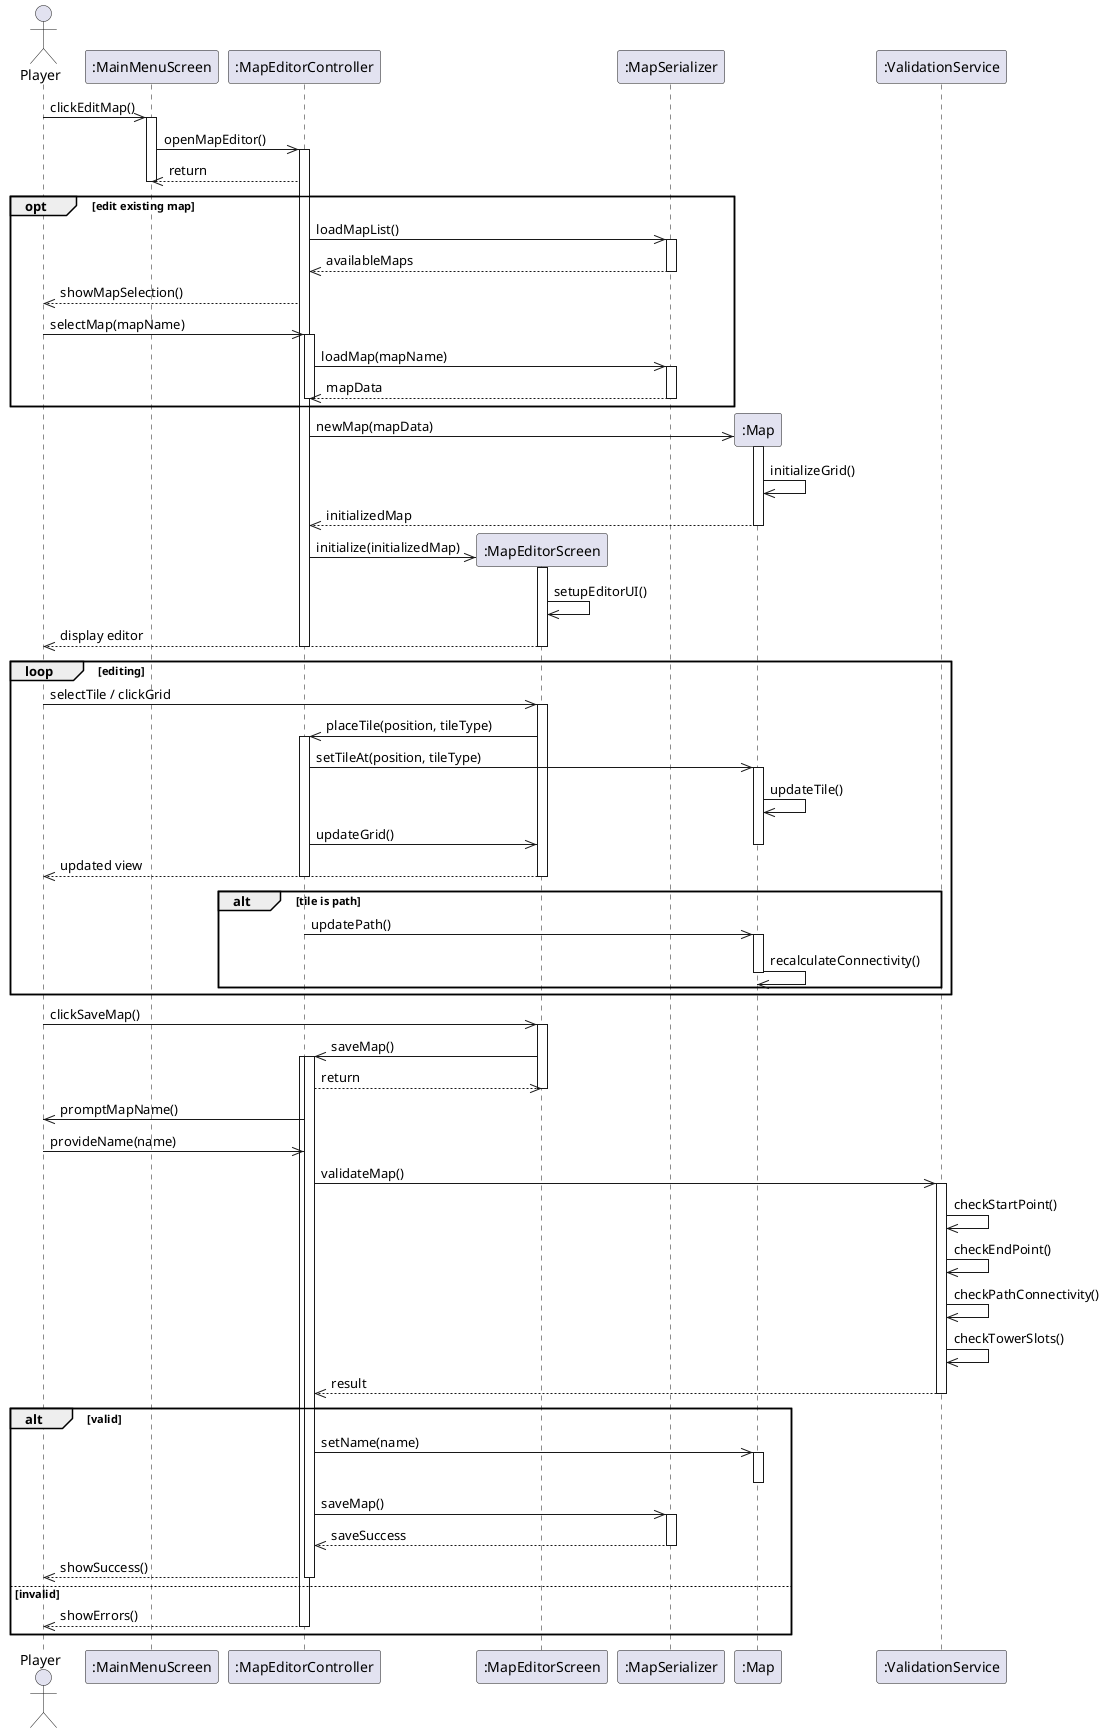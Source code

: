 @startuml
skinparam actorPosition top
skinparam participantPosition top

actor Player
participant ":MainMenuScreen"
participant ":MapEditorController"
participant ":MapEditorScreen"
participant ":MapSerializer"
participant ":Map"
participant ":ValidationService"

Player ->> ":MainMenuScreen": clickEditMap()
activate ":MainMenuScreen"
":MainMenuScreen" ->> ":MapEditorController": openMapEditor()
activate ":MapEditorController"
":MapEditorController" -->> ":MainMenuScreen": return
deactivate ":MainMenuScreen"

opt edit existing map
    ":MapEditorController" ->> ":MapSerializer": loadMapList()
    activate ":MapSerializer"
    ":MapSerializer" -->> ":MapEditorController": availableMaps
    deactivate ":MapSerializer"
    ":MapEditorController" -->> Player: showMapSelection()
    Player ->> ":MapEditorController": selectMap(mapName)
    activate ":MapEditorController"
    ":MapEditorController" ->> ":MapSerializer": loadMap(mapName)
    activate ":MapSerializer"
    ":MapSerializer" -->> ":MapEditorController": mapData
    deactivate ":MapSerializer"
    deactivate ":MapEditorController"
end

create ":Map"
":MapEditorController" ->> ":Map": newMap(mapData)
activate ":Map"
":Map" ->> ":Map": initializeGrid()
":Map" -->> ":MapEditorController": initializedMap
deactivate ":Map"

create ":MapEditorScreen"
":MapEditorController" ->> ":MapEditorScreen": initialize(initializedMap)
activate ":MapEditorScreen"
":MapEditorScreen" ->> ":MapEditorScreen": setupEditorUI()
":MapEditorScreen" -->> Player: display editor
deactivate ":MapEditorScreen"
deactivate ":MapEditorController"
deactivate ":MapEditorController"

loop editing
    Player ->> ":MapEditorScreen": selectTile / clickGrid
    activate ":MapEditorScreen"
    ":MapEditorScreen" ->> ":MapEditorController": placeTile(position, tileType)
    activate ":MapEditorController"
    ":MapEditorController" ->> ":Map": setTileAt(position, tileType)
    activate ":Map"
    ":Map" ->> ":Map": updateTile()
    ":MapEditorController" ->> ":MapEditorScreen": updateGrid()
    deactivate ":Map"
    ":MapEditorScreen" -->> Player: updated view
    deactivate ":MapEditorScreen"
    deactivate ":MapEditorController"

    alt tile is path
        ":MapEditorController" ->> ":Map": updatePath()
        activate ":Map"
        ":Map" ->> ":Map": recalculateConnectivity()
        deactivate ":Map"
    end
end

Player ->> ":MapEditorScreen": clickSaveMap()
activate ":MapEditorScreen"
":MapEditorScreen" ->> ":MapEditorController": saveMap()
activate ":MapEditorController"
activate ":MapEditorController"
":MapEditorController" -->> ":MapEditorScreen": return
deactivate ":MapEditorScreen"

":MapEditorController" ->> Player: promptMapName()
Player ->> ":MapEditorController": provideName(name)
":MapEditorController" ->> ":ValidationService": validateMap()
activate ":ValidationService"
":ValidationService" ->> ":ValidationService": checkStartPoint()
":ValidationService" ->> ":ValidationService": checkEndPoint()
":ValidationService" ->> ":ValidationService": checkPathConnectivity()
":ValidationService" ->> ":ValidationService": checkTowerSlots()
":ValidationService" -->> ":MapEditorController": result
deactivate ":ValidationService"

alt valid
    ":MapEditorController" ->> ":Map": setName(name)
    activate ":Map"
    deactivate ":Map"
    ":MapEditorController" ->> ":MapSerializer": saveMap()
    activate ":MapSerializer"
    ":MapSerializer" -->> ":MapEditorController": saveSuccess
    deactivate ":MapSerializer"
    ":MapEditorController" -->> Player: showSuccess()
    deactivate ":MapEditorController"
else invalid
    ":MapEditorController" -->> Player: showErrors()
    deactivate ":MapEditorController"
end
@enduml
